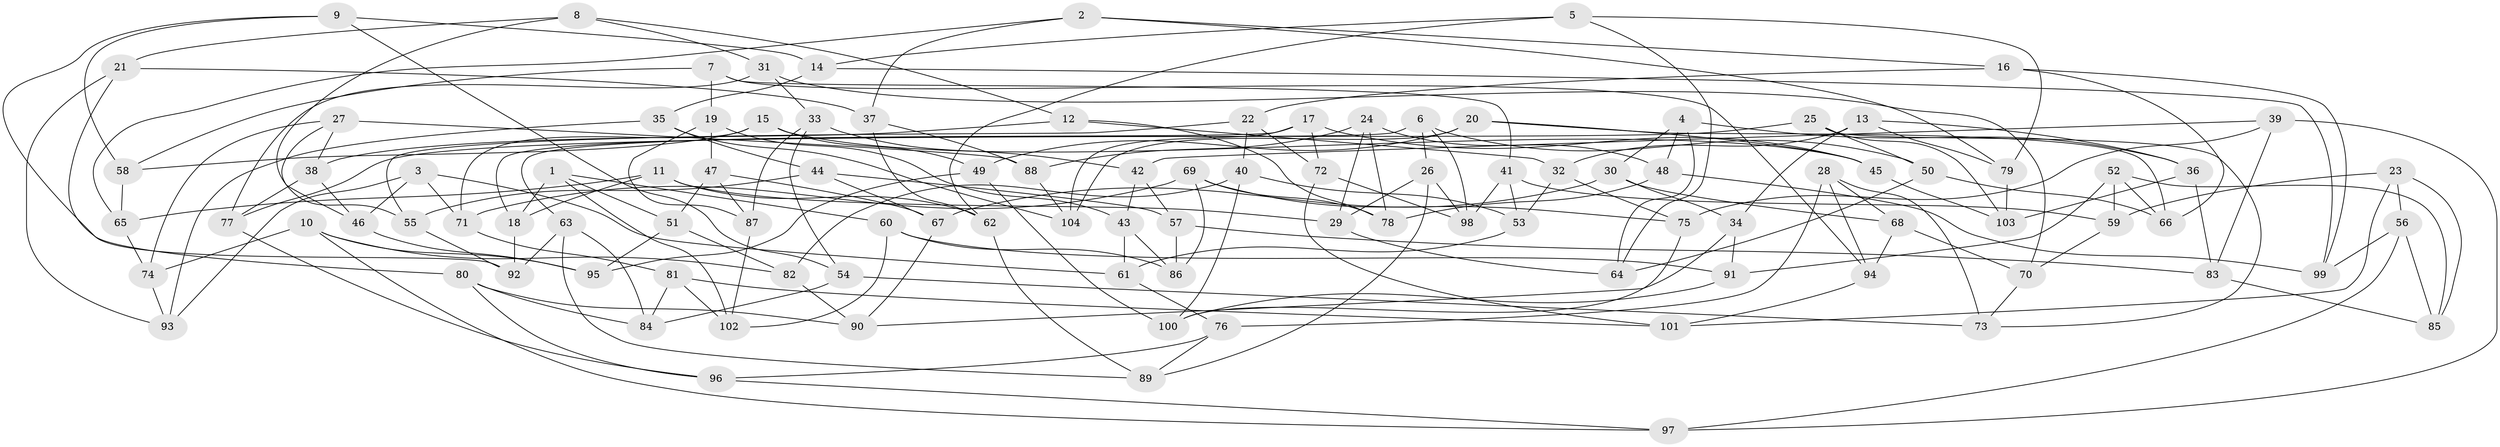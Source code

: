 // Generated by graph-tools (version 1.1) at 2025/57/03/09/25 04:57:05]
// undirected, 104 vertices, 208 edges
graph export_dot {
graph [start="1"]
  node [color=gray90,style=filled];
  1;
  2;
  3;
  4;
  5;
  6;
  7;
  8;
  9;
  10;
  11;
  12;
  13;
  14;
  15;
  16;
  17;
  18;
  19;
  20;
  21;
  22;
  23;
  24;
  25;
  26;
  27;
  28;
  29;
  30;
  31;
  32;
  33;
  34;
  35;
  36;
  37;
  38;
  39;
  40;
  41;
  42;
  43;
  44;
  45;
  46;
  47;
  48;
  49;
  50;
  51;
  52;
  53;
  54;
  55;
  56;
  57;
  58;
  59;
  60;
  61;
  62;
  63;
  64;
  65;
  66;
  67;
  68;
  69;
  70;
  71;
  72;
  73;
  74;
  75;
  76;
  77;
  78;
  79;
  80;
  81;
  82;
  83;
  84;
  85;
  86;
  87;
  88;
  89;
  90;
  91;
  92;
  93;
  94;
  95;
  96;
  97;
  98;
  99;
  100;
  101;
  102;
  103;
  104;
  1 -- 60;
  1 -- 102;
  1 -- 18;
  1 -- 51;
  2 -- 16;
  2 -- 65;
  2 -- 79;
  2 -- 37;
  3 -- 61;
  3 -- 71;
  3 -- 93;
  3 -- 46;
  4 -- 36;
  4 -- 30;
  4 -- 48;
  4 -- 64;
  5 -- 64;
  5 -- 79;
  5 -- 14;
  5 -- 62;
  6 -- 98;
  6 -- 26;
  6 -- 50;
  6 -- 63;
  7 -- 19;
  7 -- 41;
  7 -- 58;
  7 -- 94;
  8 -- 12;
  8 -- 21;
  8 -- 55;
  8 -- 31;
  9 -- 58;
  9 -- 54;
  9 -- 92;
  9 -- 14;
  10 -- 82;
  10 -- 74;
  10 -- 97;
  10 -- 95;
  11 -- 18;
  11 -- 62;
  11 -- 65;
  11 -- 29;
  12 -- 78;
  12 -- 32;
  12 -- 38;
  13 -- 32;
  13 -- 36;
  13 -- 34;
  13 -- 79;
  14 -- 99;
  14 -- 35;
  15 -- 45;
  15 -- 71;
  15 -- 49;
  15 -- 58;
  16 -- 99;
  16 -- 22;
  16 -- 66;
  17 -- 72;
  17 -- 18;
  17 -- 104;
  17 -- 45;
  18 -- 92;
  19 -- 47;
  19 -- 87;
  19 -- 43;
  20 -- 49;
  20 -- 104;
  20 -- 45;
  20 -- 66;
  21 -- 80;
  21 -- 93;
  21 -- 37;
  22 -- 55;
  22 -- 72;
  22 -- 40;
  23 -- 56;
  23 -- 85;
  23 -- 101;
  23 -- 59;
  24 -- 78;
  24 -- 48;
  24 -- 88;
  24 -- 29;
  25 -- 77;
  25 -- 50;
  25 -- 73;
  25 -- 103;
  26 -- 98;
  26 -- 29;
  26 -- 89;
  27 -- 38;
  27 -- 46;
  27 -- 74;
  27 -- 88;
  28 -- 94;
  28 -- 73;
  28 -- 68;
  28 -- 76;
  29 -- 64;
  30 -- 67;
  30 -- 68;
  30 -- 34;
  31 -- 77;
  31 -- 70;
  31 -- 33;
  32 -- 75;
  32 -- 53;
  33 -- 87;
  33 -- 42;
  33 -- 54;
  34 -- 91;
  34 -- 90;
  35 -- 44;
  35 -- 93;
  35 -- 104;
  36 -- 103;
  36 -- 83;
  37 -- 88;
  37 -- 62;
  38 -- 46;
  38 -- 77;
  39 -- 75;
  39 -- 97;
  39 -- 83;
  39 -- 42;
  40 -- 100;
  40 -- 53;
  40 -- 82;
  41 -- 98;
  41 -- 59;
  41 -- 53;
  42 -- 57;
  42 -- 43;
  43 -- 86;
  43 -- 61;
  44 -- 57;
  44 -- 55;
  44 -- 67;
  45 -- 103;
  46 -- 95;
  47 -- 67;
  47 -- 51;
  47 -- 87;
  48 -- 78;
  48 -- 99;
  49 -- 100;
  49 -- 95;
  50 -- 64;
  50 -- 66;
  51 -- 95;
  51 -- 82;
  52 -- 85;
  52 -- 91;
  52 -- 59;
  52 -- 66;
  53 -- 61;
  54 -- 73;
  54 -- 84;
  55 -- 92;
  56 -- 97;
  56 -- 99;
  56 -- 85;
  57 -- 86;
  57 -- 83;
  58 -- 65;
  59 -- 70;
  60 -- 91;
  60 -- 102;
  60 -- 86;
  61 -- 76;
  62 -- 89;
  63 -- 84;
  63 -- 92;
  63 -- 89;
  65 -- 74;
  67 -- 90;
  68 -- 94;
  68 -- 70;
  69 -- 75;
  69 -- 86;
  69 -- 78;
  69 -- 71;
  70 -- 73;
  71 -- 81;
  72 -- 98;
  72 -- 101;
  74 -- 93;
  75 -- 100;
  76 -- 89;
  76 -- 96;
  77 -- 96;
  79 -- 103;
  80 -- 96;
  80 -- 84;
  80 -- 90;
  81 -- 101;
  81 -- 102;
  81 -- 84;
  82 -- 90;
  83 -- 85;
  87 -- 102;
  88 -- 104;
  91 -- 100;
  94 -- 101;
  96 -- 97;
}
